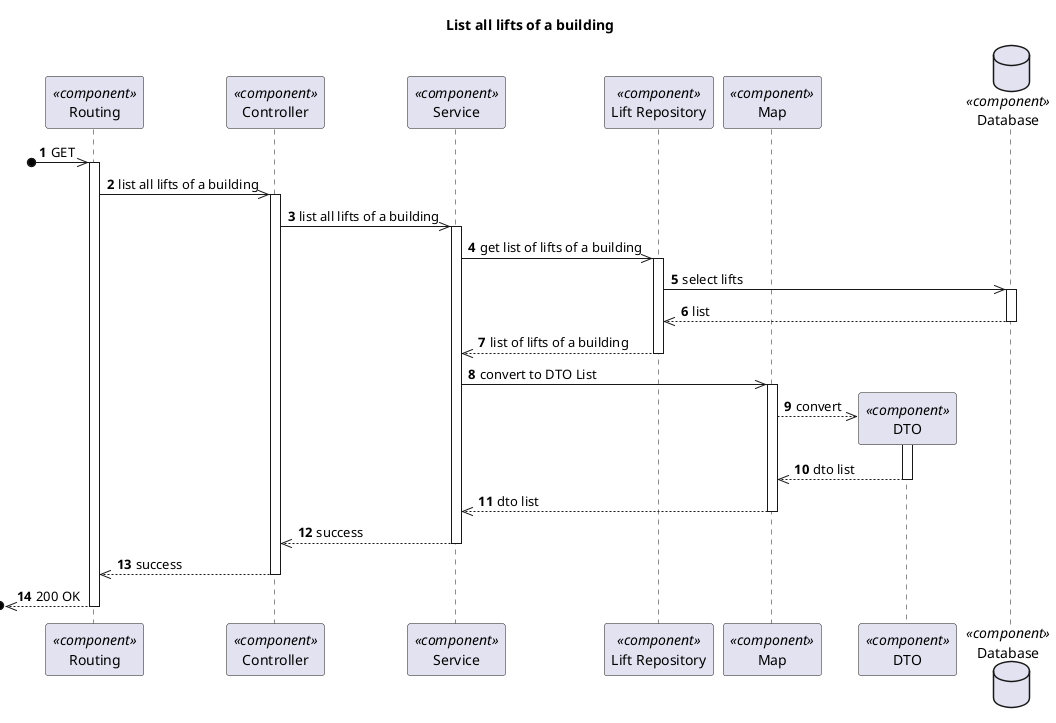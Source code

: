 @startuml Process View - Level 3

autonumber
skinparam packageStyle rect

title List all lifts of a building

participant "Routing" as routing <<component>>
participant "Controller" as controller <<component>>
participant "Service" as service <<component>>
participant "Lift Repository" as liftrepo <<component>>
participant "Map" as map <<component>>
participant "DTO" as dto <<component>>
database "Database" as db <<component>>

?o->> routing : GET
activate routing
routing ->> controller : list all lifts of a building

activate controller
controller ->> service : list all lifts of a building

activate service
service ->> liftrepo : get list of lifts of a building

activate liftrepo
liftrepo ->> db : select lifts
activate db
db -->> liftrepo : list
deactivate db

liftrepo -->> service : list of lifts of a building
deactivate liftrepo

service ->> map : convert to DTO List
activate map

map -->> dto** : convert
activate dto

dto -->> map : dto list
deactivate dto

map -->> service : dto list
deactivate map

service -->> controller : success
deactivate service

controller -->> routing : success
deactivate controller

?o<<-- routing : 200 OK
deactivate routing

@enduml